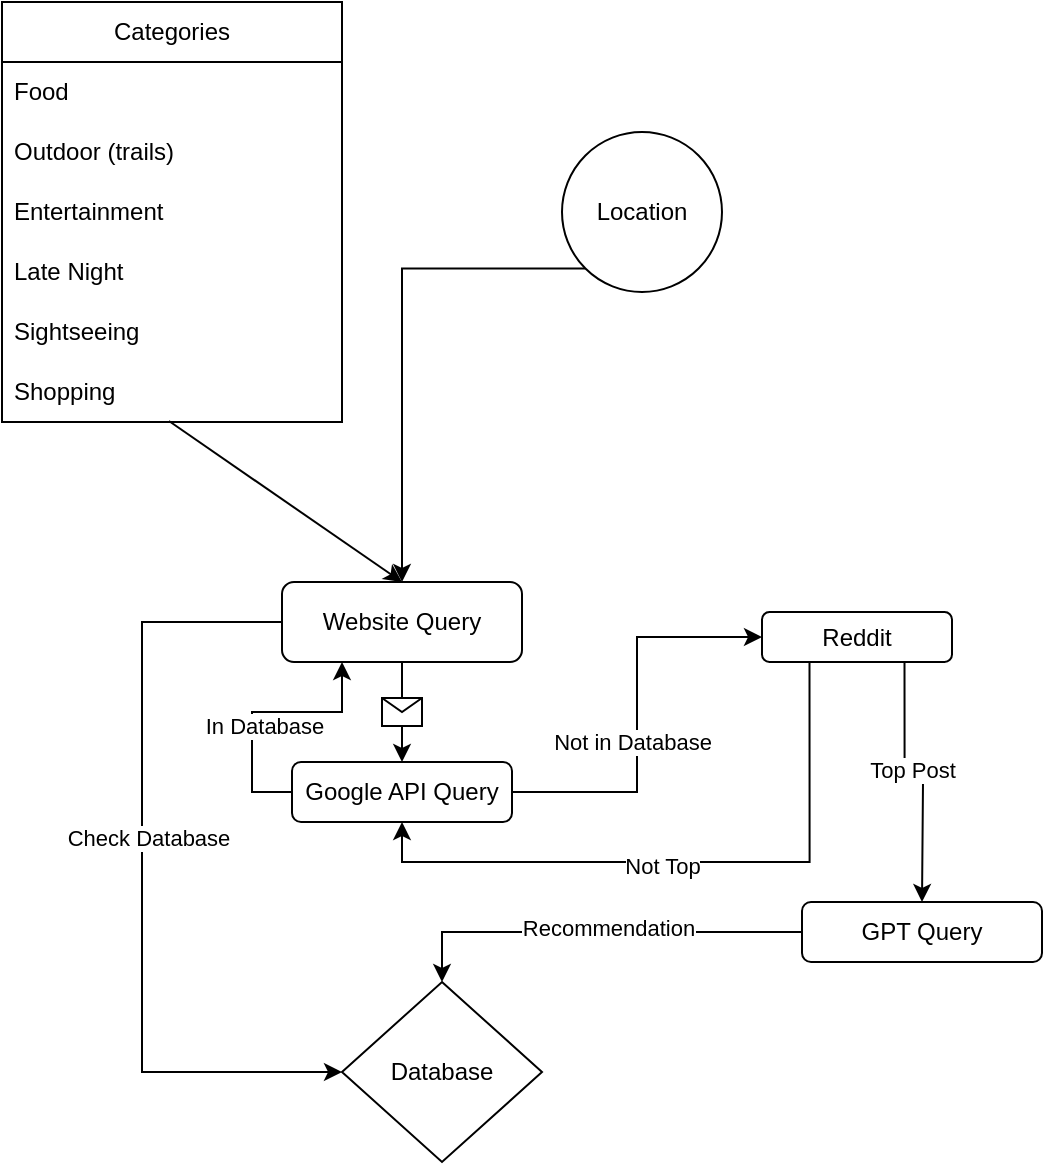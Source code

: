 <mxfile version="22.0.4" type="github">
  <diagram id="C5RBs43oDa-KdzZeNtuy" name="Page-1">
    <mxGraphModel dx="1072" dy="1911" grid="1" gridSize="10" guides="1" tooltips="1" connect="1" arrows="1" fold="1" page="1" pageScale="1" pageWidth="827" pageHeight="1169" math="0" shadow="0">
      <root>
        <mxCell id="WIyWlLk6GJQsqaUBKTNV-0" />
        <mxCell id="WIyWlLk6GJQsqaUBKTNV-1" parent="WIyWlLk6GJQsqaUBKTNV-0" />
        <mxCell id="vZBTC3znSi9mxCyE1oNd-79" style="edgeStyle=orthogonalEdgeStyle;rounded=0;orthogonalLoop=1;jettySize=auto;html=1;exitX=0;exitY=0.5;exitDx=0;exitDy=0;entryX=0;entryY=0.5;entryDx=0;entryDy=0;" edge="1" parent="WIyWlLk6GJQsqaUBKTNV-1" source="WIyWlLk6GJQsqaUBKTNV-3" target="vZBTC3znSi9mxCyE1oNd-70">
          <mxGeometry relative="1" as="geometry">
            <Array as="points">
              <mxPoint x="90" y="100" />
              <mxPoint x="90" y="325" />
            </Array>
          </mxGeometry>
        </mxCell>
        <mxCell id="vZBTC3znSi9mxCyE1oNd-80" value="Check Database" style="edgeLabel;html=1;align=center;verticalAlign=middle;resizable=0;points=[];" vertex="1" connectable="0" parent="vZBTC3znSi9mxCyE1oNd-79">
          <mxGeometry x="-0.102" y="3" relative="1" as="geometry">
            <mxPoint as="offset" />
          </mxGeometry>
        </mxCell>
        <mxCell id="WIyWlLk6GJQsqaUBKTNV-3" value="Website Query" style="rounded=1;whiteSpace=wrap;html=1;fontSize=12;glass=0;strokeWidth=1;shadow=0;" parent="WIyWlLk6GJQsqaUBKTNV-1" vertex="1">
          <mxGeometry x="160" y="80" width="120" height="40" as="geometry" />
        </mxCell>
        <mxCell id="vZBTC3znSi9mxCyE1oNd-4" value="Categories" style="swimlane;fontStyle=0;childLayout=stackLayout;horizontal=1;startSize=30;horizontalStack=0;resizeParent=1;resizeParentMax=0;resizeLast=0;collapsible=1;marginBottom=0;whiteSpace=wrap;html=1;" vertex="1" parent="WIyWlLk6GJQsqaUBKTNV-1">
          <mxGeometry x="20" y="-210" width="170" height="210" as="geometry">
            <mxRectangle x="150" y="-120" width="100" height="30" as="alternateBounds" />
          </mxGeometry>
        </mxCell>
        <mxCell id="vZBTC3znSi9mxCyE1oNd-5" value="Food" style="text;strokeColor=none;fillColor=none;align=left;verticalAlign=middle;spacingLeft=4;spacingRight=4;overflow=hidden;points=[[0,0.5],[1,0.5]];portConstraint=eastwest;rotatable=0;whiteSpace=wrap;html=1;" vertex="1" parent="vZBTC3znSi9mxCyE1oNd-4">
          <mxGeometry y="30" width="170" height="30" as="geometry" />
        </mxCell>
        <mxCell id="vZBTC3znSi9mxCyE1oNd-6" value="Outdoor (trails)" style="text;strokeColor=none;fillColor=none;align=left;verticalAlign=middle;spacingLeft=4;spacingRight=4;overflow=hidden;points=[[0,0.5],[1,0.5]];portConstraint=eastwest;rotatable=0;whiteSpace=wrap;html=1;" vertex="1" parent="vZBTC3znSi9mxCyE1oNd-4">
          <mxGeometry y="60" width="170" height="30" as="geometry" />
        </mxCell>
        <mxCell id="vZBTC3znSi9mxCyE1oNd-7" value="Entertainment" style="text;strokeColor=none;fillColor=none;align=left;verticalAlign=middle;spacingLeft=4;spacingRight=4;overflow=hidden;points=[[0,0.5],[1,0.5]];portConstraint=eastwest;rotatable=0;whiteSpace=wrap;html=1;" vertex="1" parent="vZBTC3znSi9mxCyE1oNd-4">
          <mxGeometry y="90" width="170" height="30" as="geometry" />
        </mxCell>
        <mxCell id="vZBTC3znSi9mxCyE1oNd-10" value="Late Night" style="text;strokeColor=none;fillColor=none;align=left;verticalAlign=middle;spacingLeft=4;spacingRight=4;overflow=hidden;points=[[0,0.5],[1,0.5]];portConstraint=eastwest;rotatable=0;whiteSpace=wrap;html=1;" vertex="1" parent="vZBTC3znSi9mxCyE1oNd-4">
          <mxGeometry y="120" width="170" height="30" as="geometry" />
        </mxCell>
        <mxCell id="vZBTC3znSi9mxCyE1oNd-12" value="Sightseeing" style="text;strokeColor=none;fillColor=none;align=left;verticalAlign=middle;spacingLeft=4;spacingRight=4;overflow=hidden;points=[[0,0.5],[1,0.5]];portConstraint=eastwest;rotatable=0;whiteSpace=wrap;html=1;" vertex="1" parent="vZBTC3znSi9mxCyE1oNd-4">
          <mxGeometry y="150" width="170" height="30" as="geometry" />
        </mxCell>
        <mxCell id="vZBTC3znSi9mxCyE1oNd-11" value="Shopping" style="text;strokeColor=none;fillColor=none;align=left;verticalAlign=middle;spacingLeft=4;spacingRight=4;overflow=hidden;points=[[0,0.5],[1,0.5]];portConstraint=eastwest;rotatable=0;whiteSpace=wrap;html=1;" vertex="1" parent="vZBTC3znSi9mxCyE1oNd-4">
          <mxGeometry y="180" width="170" height="30" as="geometry" />
        </mxCell>
        <mxCell id="vZBTC3znSi9mxCyE1oNd-52" style="edgeStyle=orthogonalEdgeStyle;rounded=0;orthogonalLoop=1;jettySize=auto;html=1;exitX=1;exitY=0.5;exitDx=0;exitDy=0;entryX=0;entryY=0.5;entryDx=0;entryDy=0;" edge="1" parent="WIyWlLk6GJQsqaUBKTNV-1" source="vZBTC3znSi9mxCyE1oNd-14" target="vZBTC3znSi9mxCyE1oNd-51">
          <mxGeometry relative="1" as="geometry" />
        </mxCell>
        <mxCell id="vZBTC3znSi9mxCyE1oNd-76" value="Not in Database" style="edgeLabel;html=1;align=center;verticalAlign=middle;resizable=0;points=[];" vertex="1" connectable="0" parent="vZBTC3znSi9mxCyE1oNd-52">
          <mxGeometry x="-0.131" y="3" relative="1" as="geometry">
            <mxPoint as="offset" />
          </mxGeometry>
        </mxCell>
        <mxCell id="vZBTC3znSi9mxCyE1oNd-77" style="edgeStyle=orthogonalEdgeStyle;rounded=0;orthogonalLoop=1;jettySize=auto;html=1;exitX=0;exitY=0.5;exitDx=0;exitDy=0;entryX=0.25;entryY=1;entryDx=0;entryDy=0;" edge="1" parent="WIyWlLk6GJQsqaUBKTNV-1" source="vZBTC3znSi9mxCyE1oNd-14" target="WIyWlLk6GJQsqaUBKTNV-3">
          <mxGeometry relative="1" as="geometry" />
        </mxCell>
        <mxCell id="vZBTC3znSi9mxCyE1oNd-78" value="In Database" style="edgeLabel;html=1;align=center;verticalAlign=middle;resizable=0;points=[];" vertex="1" connectable="0" parent="vZBTC3znSi9mxCyE1oNd-77">
          <mxGeometry x="-0.187" y="-6" relative="1" as="geometry">
            <mxPoint as="offset" />
          </mxGeometry>
        </mxCell>
        <mxCell id="vZBTC3znSi9mxCyE1oNd-14" value="Google API Query" style="rounded=1;whiteSpace=wrap;html=1;" vertex="1" parent="WIyWlLk6GJQsqaUBKTNV-1">
          <mxGeometry x="165" y="170" width="110" height="30" as="geometry" />
        </mxCell>
        <mxCell id="vZBTC3znSi9mxCyE1oNd-15" value="" style="endArrow=classic;html=1;rounded=0;entryX=0.5;entryY=0;entryDx=0;entryDy=0;exitX=0.491;exitY=0.984;exitDx=0;exitDy=0;exitPerimeter=0;" edge="1" parent="WIyWlLk6GJQsqaUBKTNV-1" source="vZBTC3znSi9mxCyE1oNd-11" target="WIyWlLk6GJQsqaUBKTNV-3">
          <mxGeometry width="50" height="50" relative="1" as="geometry">
            <mxPoint x="210" y="50" as="sourcePoint" />
            <mxPoint x="260" as="targetPoint" />
          </mxGeometry>
        </mxCell>
        <mxCell id="vZBTC3znSi9mxCyE1oNd-16" value="" style="endArrow=classic;html=1;rounded=0;entryX=0.5;entryY=0;entryDx=0;entryDy=0;exitX=0.5;exitY=1;exitDx=0;exitDy=0;" edge="1" parent="WIyWlLk6GJQsqaUBKTNV-1" source="WIyWlLk6GJQsqaUBKTNV-3" target="vZBTC3znSi9mxCyE1oNd-14">
          <mxGeometry relative="1" as="geometry">
            <mxPoint x="170" y="140" as="sourcePoint" />
            <mxPoint x="270" y="140" as="targetPoint" />
          </mxGeometry>
        </mxCell>
        <mxCell id="vZBTC3znSi9mxCyE1oNd-17" value="" style="shape=message;html=1;outlineConnect=0;" vertex="1" parent="vZBTC3znSi9mxCyE1oNd-16">
          <mxGeometry width="20" height="14" relative="1" as="geometry">
            <mxPoint x="-10" y="-7" as="offset" />
          </mxGeometry>
        </mxCell>
        <mxCell id="vZBTC3znSi9mxCyE1oNd-60" style="edgeStyle=orthogonalEdgeStyle;rounded=0;orthogonalLoop=1;jettySize=auto;html=1;exitX=0.75;exitY=1;exitDx=0;exitDy=0;" edge="1" parent="WIyWlLk6GJQsqaUBKTNV-1" source="vZBTC3znSi9mxCyE1oNd-51">
          <mxGeometry relative="1" as="geometry">
            <mxPoint x="480" y="240" as="targetPoint" />
          </mxGeometry>
        </mxCell>
        <mxCell id="vZBTC3znSi9mxCyE1oNd-64" value="Top Post" style="edgeLabel;html=1;align=center;verticalAlign=middle;resizable=0;points=[];" vertex="1" connectable="0" parent="vZBTC3znSi9mxCyE1oNd-60">
          <mxGeometry x="-0.163" y="3" relative="1" as="geometry">
            <mxPoint as="offset" />
          </mxGeometry>
        </mxCell>
        <mxCell id="vZBTC3znSi9mxCyE1oNd-65" style="edgeStyle=orthogonalEdgeStyle;rounded=0;orthogonalLoop=1;jettySize=auto;html=1;exitX=0.25;exitY=1;exitDx=0;exitDy=0;entryX=0.5;entryY=1;entryDx=0;entryDy=0;" edge="1" parent="WIyWlLk6GJQsqaUBKTNV-1" source="vZBTC3znSi9mxCyE1oNd-51" target="vZBTC3znSi9mxCyE1oNd-14">
          <mxGeometry relative="1" as="geometry" />
        </mxCell>
        <mxCell id="vZBTC3znSi9mxCyE1oNd-66" value="&lt;div&gt;Not Top&lt;/div&gt;" style="edgeLabel;html=1;align=center;verticalAlign=middle;resizable=0;points=[];" vertex="1" connectable="0" parent="vZBTC3znSi9mxCyE1oNd-65">
          <mxGeometry x="0.079" y="2" relative="1" as="geometry">
            <mxPoint as="offset" />
          </mxGeometry>
        </mxCell>
        <mxCell id="vZBTC3znSi9mxCyE1oNd-51" value="Reddit" style="rounded=1;whiteSpace=wrap;html=1;" vertex="1" parent="WIyWlLk6GJQsqaUBKTNV-1">
          <mxGeometry x="400" y="95" width="95" height="25" as="geometry" />
        </mxCell>
        <mxCell id="vZBTC3znSi9mxCyE1oNd-67" style="edgeStyle=orthogonalEdgeStyle;rounded=0;orthogonalLoop=1;jettySize=auto;html=1;exitX=0;exitY=0.5;exitDx=0;exitDy=0;entryX=0.5;entryY=0;entryDx=0;entryDy=0;" edge="1" parent="WIyWlLk6GJQsqaUBKTNV-1" source="vZBTC3znSi9mxCyE1oNd-62" target="vZBTC3znSi9mxCyE1oNd-70">
          <mxGeometry relative="1" as="geometry">
            <mxPoint x="170" y="280" as="targetPoint" />
            <Array as="points">
              <mxPoint x="240" y="255" />
            </Array>
          </mxGeometry>
        </mxCell>
        <mxCell id="vZBTC3znSi9mxCyE1oNd-69" value="&lt;div&gt;Recommendation&lt;/div&gt;" style="edgeLabel;html=1;align=center;verticalAlign=middle;resizable=0;points=[];" vertex="1" connectable="0" parent="vZBTC3znSi9mxCyE1oNd-67">
          <mxGeometry x="-0.053" y="-2" relative="1" as="geometry">
            <mxPoint as="offset" />
          </mxGeometry>
        </mxCell>
        <mxCell id="vZBTC3znSi9mxCyE1oNd-62" value="GPT Query" style="rounded=1;whiteSpace=wrap;html=1;" vertex="1" parent="WIyWlLk6GJQsqaUBKTNV-1">
          <mxGeometry x="420" y="240" width="120" height="30" as="geometry" />
        </mxCell>
        <mxCell id="vZBTC3znSi9mxCyE1oNd-70" value="Database" style="rhombus;whiteSpace=wrap;html=1;" vertex="1" parent="WIyWlLk6GJQsqaUBKTNV-1">
          <mxGeometry x="190" y="280" width="100" height="90" as="geometry" />
        </mxCell>
        <mxCell id="vZBTC3znSi9mxCyE1oNd-75" style="edgeStyle=orthogonalEdgeStyle;rounded=0;orthogonalLoop=1;jettySize=auto;html=1;exitX=0;exitY=1;exitDx=0;exitDy=0;entryX=0.5;entryY=0;entryDx=0;entryDy=0;" edge="1" parent="WIyWlLk6GJQsqaUBKTNV-1" source="vZBTC3znSi9mxCyE1oNd-72" target="WIyWlLk6GJQsqaUBKTNV-3">
          <mxGeometry relative="1" as="geometry" />
        </mxCell>
        <mxCell id="vZBTC3znSi9mxCyE1oNd-72" value="Location" style="ellipse;whiteSpace=wrap;html=1;aspect=fixed;" vertex="1" parent="WIyWlLk6GJQsqaUBKTNV-1">
          <mxGeometry x="300" y="-145" width="80" height="80" as="geometry" />
        </mxCell>
      </root>
    </mxGraphModel>
  </diagram>
</mxfile>
